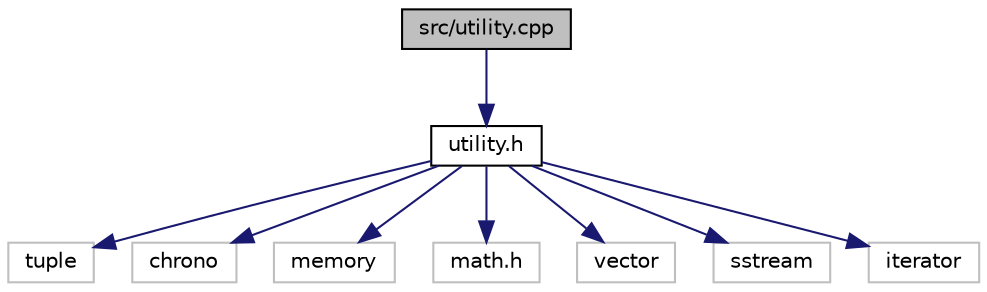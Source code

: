 digraph "src/utility.cpp"
{
 // INTERACTIVE_SVG=YES
  edge [fontname="Helvetica",fontsize="10",labelfontname="Helvetica",labelfontsize="10"];
  node [fontname="Helvetica",fontsize="10",shape=record];
  Node0 [label="src/utility.cpp",height=0.2,width=0.4,color="black", fillcolor="grey75", style="filled", fontcolor="black"];
  Node0 -> Node1 [color="midnightblue",fontsize="10",style="solid",fontname="Helvetica"];
  Node1 [label="utility.h",height=0.2,width=0.4,color="black", fillcolor="white", style="filled",URL="$utility_8h.html"];
  Node1 -> Node2 [color="midnightblue",fontsize="10",style="solid",fontname="Helvetica"];
  Node2 [label="tuple",height=0.2,width=0.4,color="grey75", fillcolor="white", style="filled"];
  Node1 -> Node3 [color="midnightblue",fontsize="10",style="solid",fontname="Helvetica"];
  Node3 [label="chrono",height=0.2,width=0.4,color="grey75", fillcolor="white", style="filled"];
  Node1 -> Node4 [color="midnightblue",fontsize="10",style="solid",fontname="Helvetica"];
  Node4 [label="memory",height=0.2,width=0.4,color="grey75", fillcolor="white", style="filled"];
  Node1 -> Node5 [color="midnightblue",fontsize="10",style="solid",fontname="Helvetica"];
  Node5 [label="math.h",height=0.2,width=0.4,color="grey75", fillcolor="white", style="filled"];
  Node1 -> Node6 [color="midnightblue",fontsize="10",style="solid",fontname="Helvetica"];
  Node6 [label="vector",height=0.2,width=0.4,color="grey75", fillcolor="white", style="filled"];
  Node1 -> Node7 [color="midnightblue",fontsize="10",style="solid",fontname="Helvetica"];
  Node7 [label="sstream",height=0.2,width=0.4,color="grey75", fillcolor="white", style="filled"];
  Node1 -> Node8 [color="midnightblue",fontsize="10",style="solid",fontname="Helvetica"];
  Node8 [label="iterator",height=0.2,width=0.4,color="grey75", fillcolor="white", style="filled"];
}
